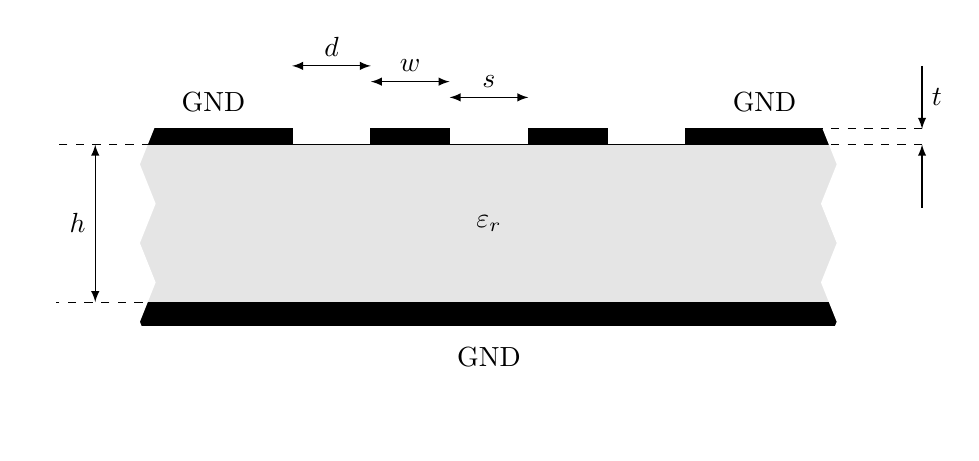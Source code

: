 \def\arrlen{3mm}
\def\arrwidth{2mm}
\usetikzlibrary{calc}

\begin{tikzpicture}
	\filldraw[color=black, fill=black] (0,0.7) rectangle ++(9,0.3) node[pos=.5,anchor = north, yshift=-3mm](gnd){GND};
	\filldraw[color=black, fill=gray!20] (0,1) rectangle ++(9,2) node[pos=.5]{\(\varepsilon_r\)};
	\filldraw[color=black, fill=black] (0,3) rectangle ++(2,.2) node[pos=.5,anchor = south, yshift=2mm ](GND1){GND};
	\filldraw[color=black, fill=black] (3,3) rectangle ++(1,.2) node[pos=.5](cond1){};
	\filldraw[color=black, fill=black] (5,3) rectangle ++(1,.2) node[pos=.5](cond2){};
	\filldraw[color=black, fill=black] (7,3) rectangle ++(2,.2) node[pos=.5,anchor = south, yshift=2mm](GND2){GND};
	\draw[latex-latex] (-0.5,1) -- (-0.5,3) node[pos=.5,anchor=east](){\(h\)};
	\draw[latex-latex] (2,4) -- ++(1,0) node[pos=.5,anchor=south](){\(d\)};
	\draw[latex-latex] (3,3.8) -- ++(1,0) node[pos=.5,anchor=south](){\(w\)};
	\draw[latex-latex] (4,3.6) -- ++(1,0) node[pos=.5,anchor=south](){\(s\)};
	
	\draw[-latex] (10,4) -- (10,3.2) node[pos=.5,anchor=west](){\(t\)};
	\draw[-latex] (10,2.2) -- (10,3) node[pos=.5,anchor=west](){};
	
	\draw[decorate,decoration={zigzag,segment length=10mm, amplitude=1mm},double, double distance = 8.9pt, white] (9,0) -- (9,4);
	\draw[decorate,decoration={zigzag,segment length=10mm, amplitude=1mm},double, double distance = 8pt, white] (0,-0.5) -- (0,4);
	\draw[dashed] (0.1,1) -- (-1,1);
	\draw[dashed] (0.2,3) -- (-1,3);
	\draw[dashed] (8,3.2) -- (10,3.2);
	\draw[dashed] (8,3) -- (10,3);
\end{tikzpicture}
